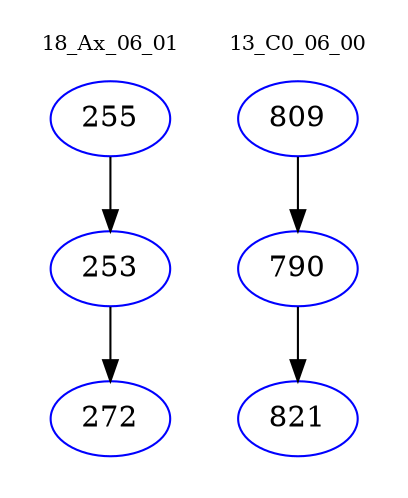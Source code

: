 digraph{
subgraph cluster_0 {
color = white
label = "18_Ax_06_01";
fontsize=10;
T0_255 [label="255", color="blue"]
T0_255 -> T0_253 [color="black"]
T0_253 [label="253", color="blue"]
T0_253 -> T0_272 [color="black"]
T0_272 [label="272", color="blue"]
}
subgraph cluster_1 {
color = white
label = "13_C0_06_00";
fontsize=10;
T1_809 [label="809", color="blue"]
T1_809 -> T1_790 [color="black"]
T1_790 [label="790", color="blue"]
T1_790 -> T1_821 [color="black"]
T1_821 [label="821", color="blue"]
}
}
